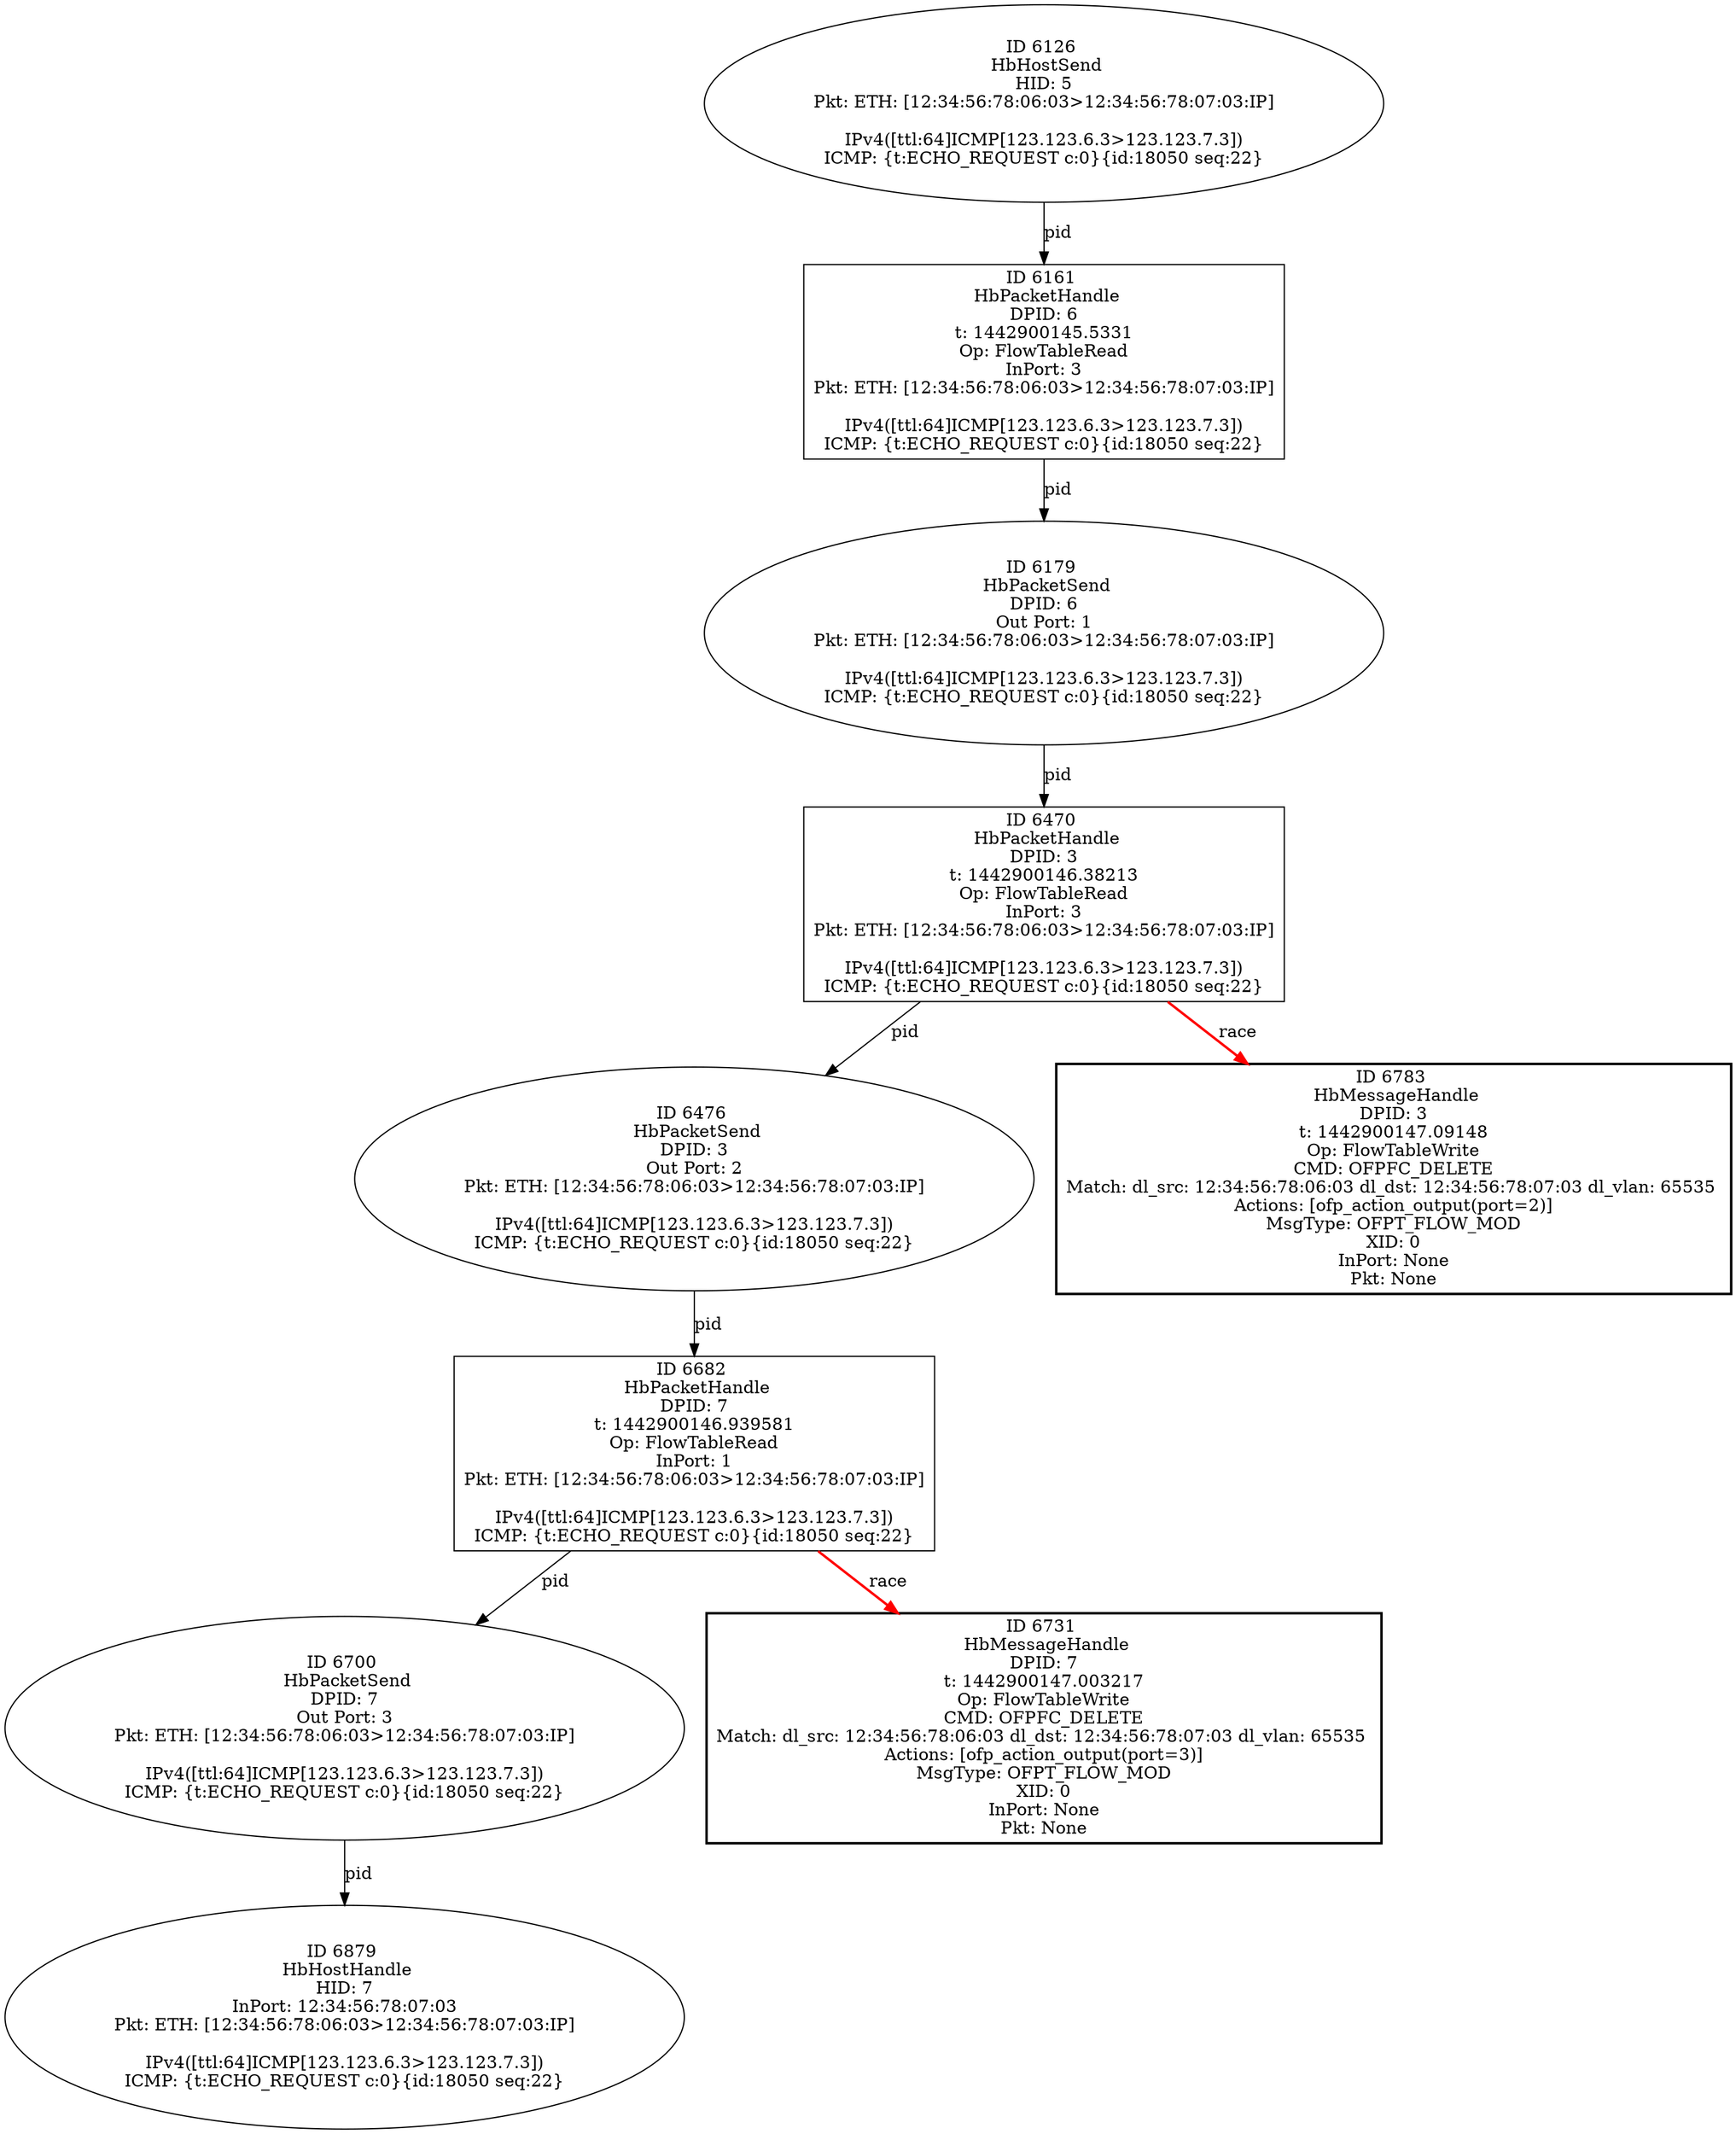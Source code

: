 strict digraph G {
6179 [shape=oval, event=<hb_events.HbPacketSend object at 0x109340190>, label="ID 6179 
 HbPacketSend
DPID: 6
Out Port: 1
Pkt: ETH: [12:34:56:78:06:03>12:34:56:78:07:03:IP]

IPv4([ttl:64]ICMP[123.123.6.3>123.123.7.3])
ICMP: {t:ECHO_REQUEST c:0}{id:18050 seq:22}"];
6470 [shape=box, event=<hb_events.HbPacketHandle object at 0x1094f5b90>, label="ID 6470 
 HbPacketHandle
DPID: 3
t: 1442900146.38213
Op: FlowTableRead
InPort: 3
Pkt: ETH: [12:34:56:78:06:03>12:34:56:78:07:03:IP]

IPv4([ttl:64]ICMP[123.123.6.3>123.123.7.3])
ICMP: {t:ECHO_REQUEST c:0}{id:18050 seq:22}"];
6700 [shape=oval, event=<hb_events.HbPacketSend object at 0x1096558d0>, label="ID 6700 
 HbPacketSend
DPID: 7
Out Port: 3
Pkt: ETH: [12:34:56:78:06:03>12:34:56:78:07:03:IP]

IPv4([ttl:64]ICMP[123.123.6.3>123.123.7.3])
ICMP: {t:ECHO_REQUEST c:0}{id:18050 seq:22}"];
6731 [shape=box, style=bold, event=<hb_events.HbMessageHandle object at 0x1096a2510>, label="ID 6731 
 HbMessageHandle
DPID: 7
t: 1442900147.003217
Op: FlowTableWrite
CMD: OFPFC_DELETE
Match: dl_src: 12:34:56:78:06:03 dl_dst: 12:34:56:78:07:03 dl_vlan: 65535 
Actions: [ofp_action_output(port=3)]
MsgType: OFPT_FLOW_MOD
XID: 0
InPort: None
Pkt: None"];
6476 [shape=oval, event=<hb_events.HbPacketSend object at 0x1094f54d0>, label="ID 6476 
 HbPacketSend
DPID: 3
Out Port: 2
Pkt: ETH: [12:34:56:78:06:03>12:34:56:78:07:03:IP]

IPv4([ttl:64]ICMP[123.123.6.3>123.123.7.3])
ICMP: {t:ECHO_REQUEST c:0}{id:18050 seq:22}"];
6126 [shape=oval, event=<hb_events.HbHostSend object at 0x10933c650>, label="ID 6126 
 HbHostSend
HID: 5
Pkt: ETH: [12:34:56:78:06:03>12:34:56:78:07:03:IP]

IPv4([ttl:64]ICMP[123.123.6.3>123.123.7.3])
ICMP: {t:ECHO_REQUEST c:0}{id:18050 seq:22}"];
6161 [shape=box, event=<hb_events.HbPacketHandle object at 0x109298d10>, label="ID 6161 
 HbPacketHandle
DPID: 6
t: 1442900145.5331
Op: FlowTableRead
InPort: 3
Pkt: ETH: [12:34:56:78:06:03>12:34:56:78:07:03:IP]

IPv4([ttl:64]ICMP[123.123.6.3>123.123.7.3])
ICMP: {t:ECHO_REQUEST c:0}{id:18050 seq:22}"];
6682 [shape=box, event=<hb_events.HbPacketHandle object at 0x109655b50>, label="ID 6682 
 HbPacketHandle
DPID: 7
t: 1442900146.939581
Op: FlowTableRead
InPort: 1
Pkt: ETH: [12:34:56:78:06:03>12:34:56:78:07:03:IP]

IPv4([ttl:64]ICMP[123.123.6.3>123.123.7.3])
ICMP: {t:ECHO_REQUEST c:0}{id:18050 seq:22}"];
6783 [shape=box, style=bold, event=<hb_events.HbMessageHandle object at 0x1096cfc90>, label="ID 6783 
 HbMessageHandle
DPID: 3
t: 1442900147.09148
Op: FlowTableWrite
CMD: OFPFC_DELETE
Match: dl_src: 12:34:56:78:06:03 dl_dst: 12:34:56:78:07:03 dl_vlan: 65535 
Actions: [ofp_action_output(port=2)]
MsgType: OFPT_FLOW_MOD
XID: 0
InPort: None
Pkt: None"];
6879 [shape=oval, event=<hb_events.HbHostHandle object at 0x10971e610>, label="ID 6879 
 HbHostHandle
HID: 7
InPort: 12:34:56:78:07:03
Pkt: ETH: [12:34:56:78:06:03>12:34:56:78:07:03:IP]

IPv4([ttl:64]ICMP[123.123.6.3>123.123.7.3])
ICMP: {t:ECHO_REQUEST c:0}{id:18050 seq:22}"];
6179 -> 6470  [rel=pid, label=pid];
6470 -> 6476  [rel=pid, label=pid];
6470 -> 6783  [harmful=True, color=red, style=bold, rel=race, label=race];
6700 -> 6879  [rel=pid, label=pid];
6476 -> 6682  [rel=pid, label=pid];
6126 -> 6161  [rel=pid, label=pid];
6161 -> 6179  [rel=pid, label=pid];
6682 -> 6731  [harmful=True, color=red, style=bold, rel=race, label=race];
6682 -> 6700  [rel=pid, label=pid];
}
